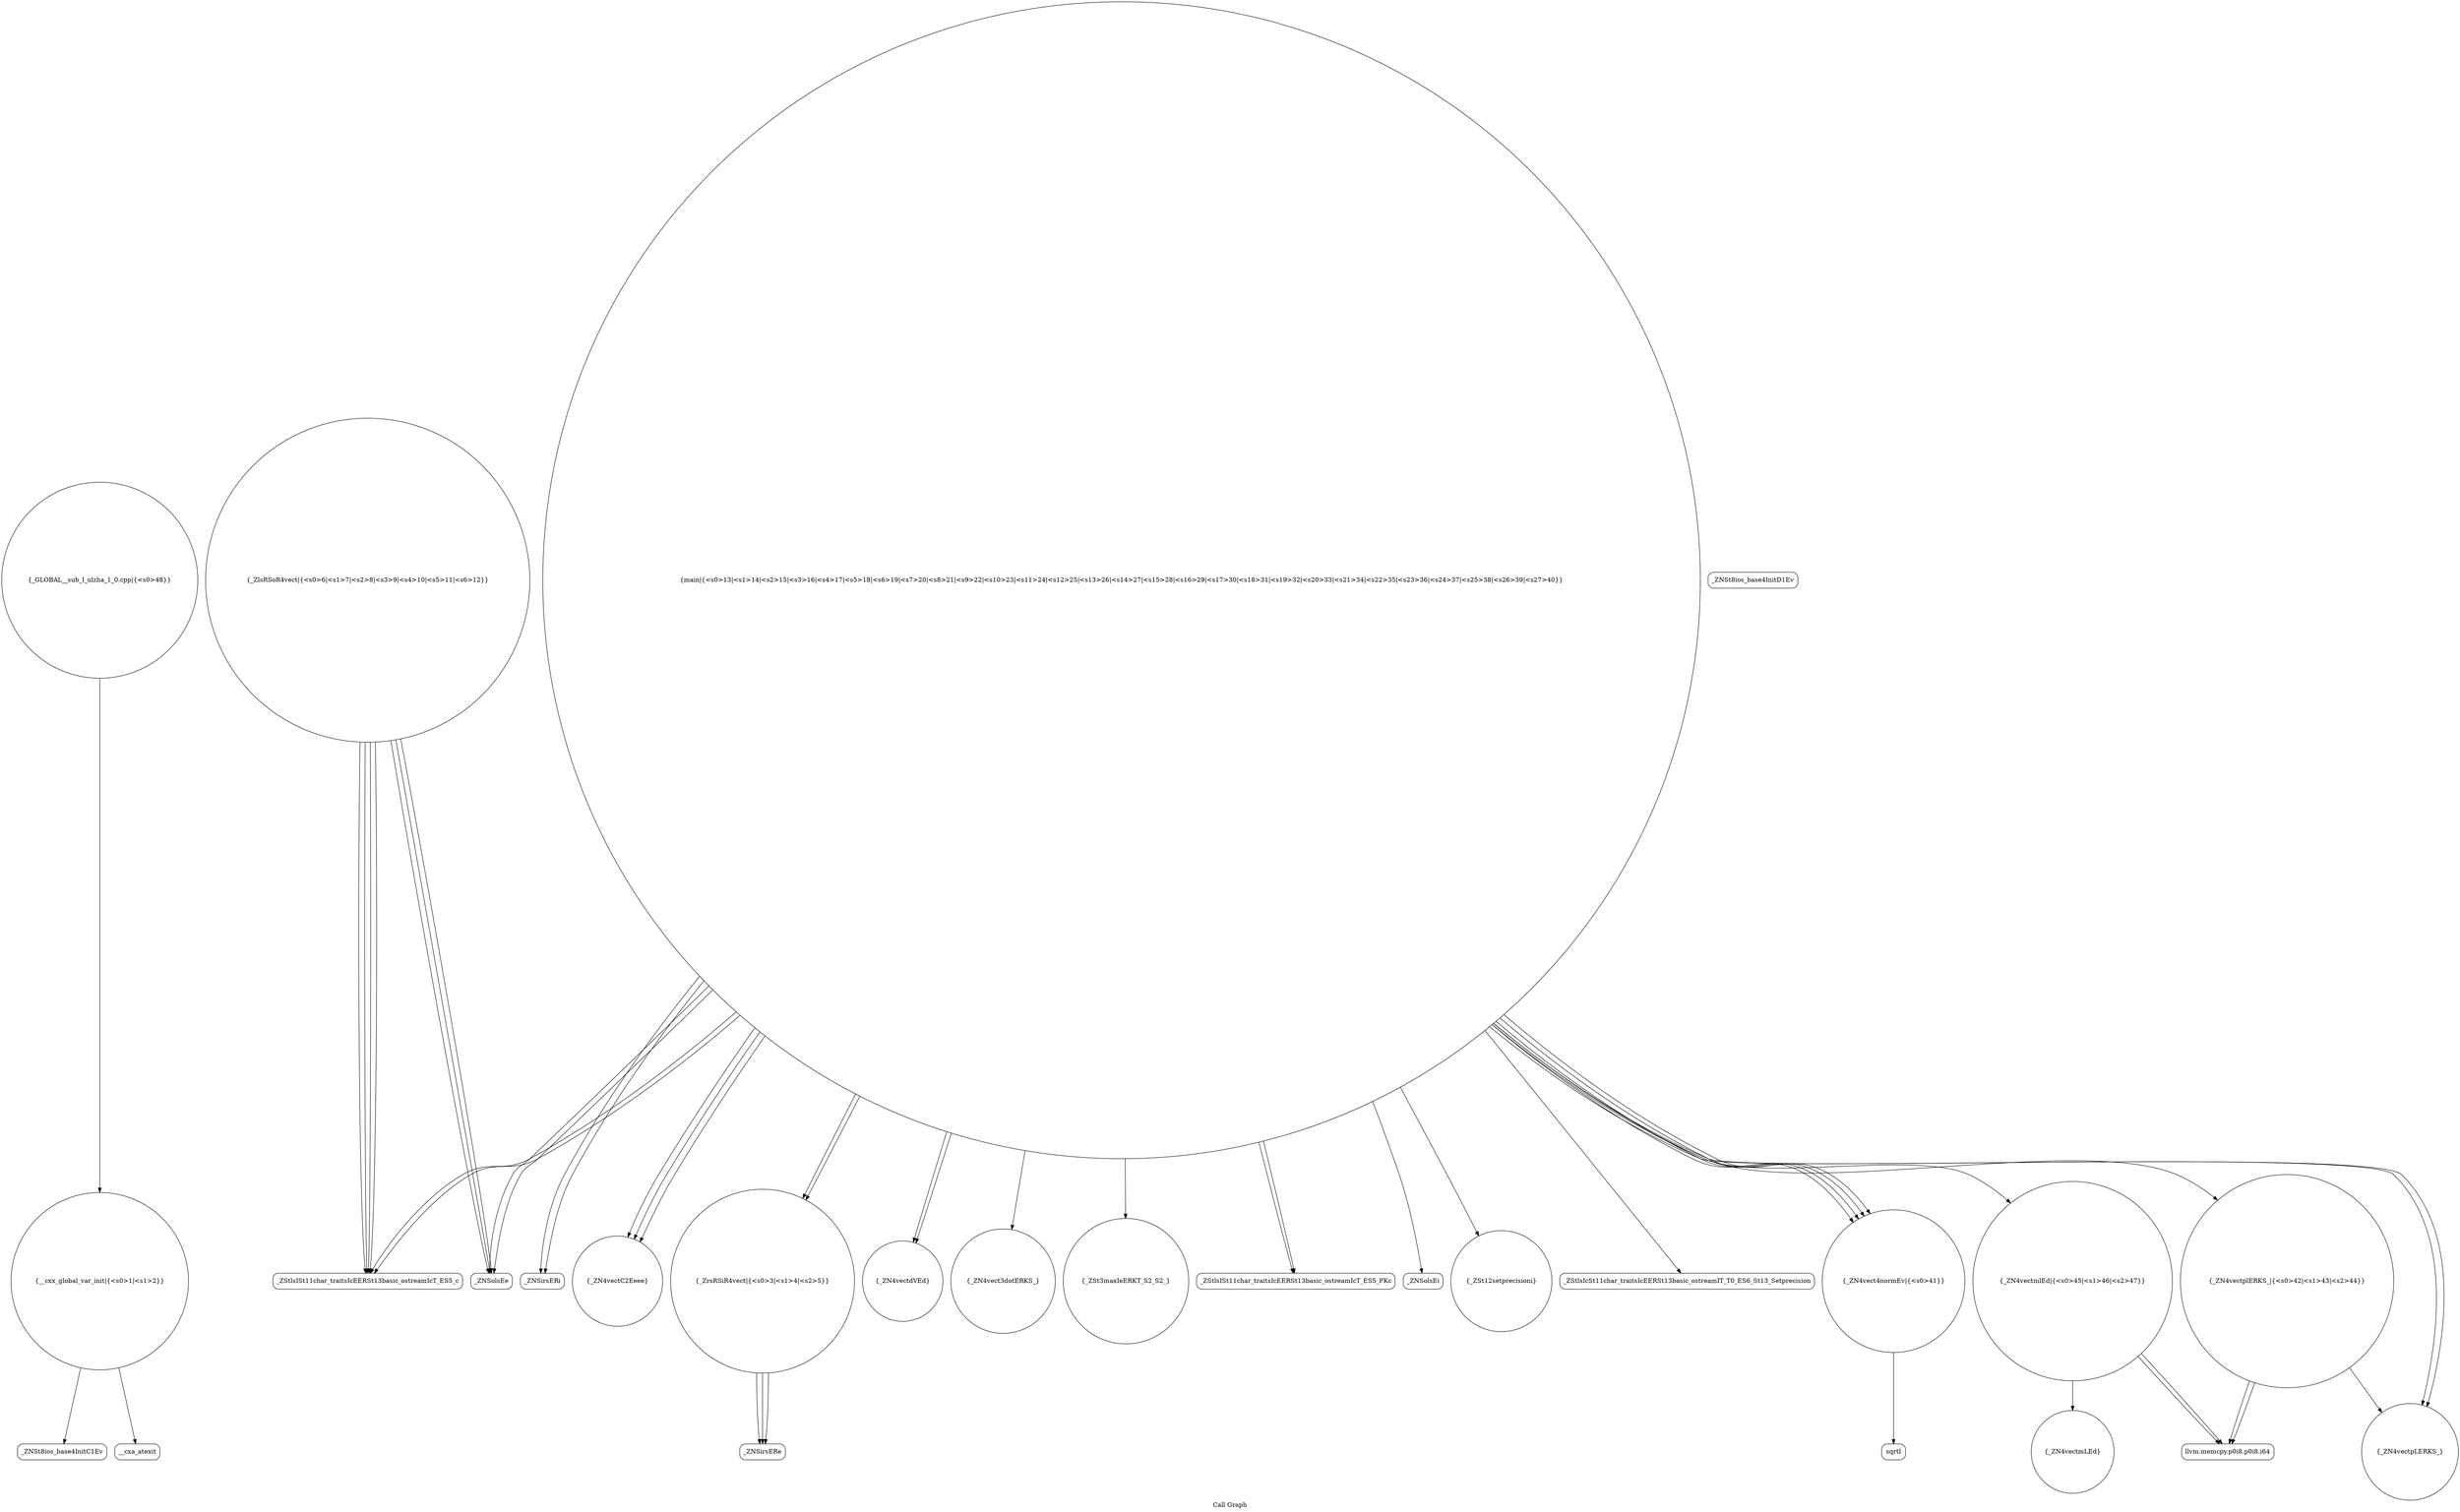 digraph "Call Graph" {
	label="Call Graph";

	Node0x5629060b34b0 [shape=record,shape=circle,label="{__cxx_global_var_init|{<s0>1|<s1>2}}"];
	Node0x5629060b34b0:s0 -> Node0x5629060b3940[color=black];
	Node0x5629060b34b0:s1 -> Node0x5629060b3a40[color=black];
	Node0x5629060b45c0 [shape=record,shape=circle,label="{_GLOBAL__sub_I_ulzha_1_0.cpp|{<s0>48}}"];
	Node0x5629060b45c0:s0 -> Node0x5629060b34b0[color=black];
	Node0x5629060b3c40 [shape=record,shape=Mrecord,label="{_ZStlsISt11char_traitsIcEERSt13basic_ostreamIcT_ES5_c}"];
	Node0x5629060b3fc0 [shape=record,shape=circle,label="{_ZN4vect4normEv|{<s0>41}}"];
	Node0x5629060b3fc0:s0 -> Node0x5629060b4440[color=black];
	Node0x5629060b4340 [shape=record,shape=circle,label="{_ZN4vectplERKS_|{<s0>42|<s1>43|<s2>44}}"];
	Node0x5629060b4340:s0 -> Node0x5629060b44c0[color=black];
	Node0x5629060b4340:s1 -> Node0x5629060b3ec0[color=black];
	Node0x5629060b4340:s2 -> Node0x5629060b44c0[color=black];
	Node0x5629060b39c0 [shape=record,shape=Mrecord,label="{_ZNSt8ios_base4InitD1Ev}"];
	Node0x5629060b3d40 [shape=record,shape=circle,label="{main|{<s0>13|<s1>14|<s2>15|<s3>16|<s4>17|<s5>18|<s6>19|<s7>20|<s8>21|<s9>22|<s10>23|<s11>24|<s12>25|<s13>26|<s14>27|<s15>28|<s16>29|<s17>30|<s18>31|<s19>32|<s20>33|<s21>34|<s22>35|<s23>36|<s24>37|<s25>38|<s26>39|<s27>40}}"];
	Node0x5629060b3d40:s0 -> Node0x5629060b3dc0[color=black];
	Node0x5629060b3d40:s1 -> Node0x5629060b3e40[color=black];
	Node0x5629060b3d40:s2 -> Node0x5629060b3e40[color=black];
	Node0x5629060b3d40:s3 -> Node0x5629060b3e40[color=black];
	Node0x5629060b3d40:s4 -> Node0x5629060b3dc0[color=black];
	Node0x5629060b3d40:s5 -> Node0x5629060b3ac0[color=black];
	Node0x5629060b3d40:s6 -> Node0x5629060b3ec0[color=black];
	Node0x5629060b3d40:s7 -> Node0x5629060b3ac0[color=black];
	Node0x5629060b3d40:s8 -> Node0x5629060b3ec0[color=black];
	Node0x5629060b3d40:s9 -> Node0x5629060b3f40[color=black];
	Node0x5629060b3d40:s10 -> Node0x5629060b3f40[color=black];
	Node0x5629060b3d40:s11 -> Node0x5629060b3fc0[color=black];
	Node0x5629060b3d40:s12 -> Node0x5629060b40c0[color=black];
	Node0x5629060b3d40:s13 -> Node0x5629060b3fc0[color=black];
	Node0x5629060b3d40:s14 -> Node0x5629060b4040[color=black];
	Node0x5629060b3d40:s15 -> Node0x5629060b3fc0[color=black];
	Node0x5629060b3d40:s16 -> Node0x5629060b41c0[color=black];
	Node0x5629060b3d40:s17 -> Node0x5629060b4240[color=black];
	Node0x5629060b3d40:s18 -> Node0x5629060b41c0[color=black];
	Node0x5629060b3d40:s19 -> Node0x5629060b42c0[color=black];
	Node0x5629060b3d40:s20 -> Node0x5629060b4140[color=black];
	Node0x5629060b3d40:s21 -> Node0x5629060b43c0[color=black];
	Node0x5629060b3d40:s22 -> Node0x5629060b4340[color=black];
	Node0x5629060b3d40:s23 -> Node0x5629060b3fc0[color=black];
	Node0x5629060b3d40:s24 -> Node0x5629060b3cc0[color=black];
	Node0x5629060b3d40:s25 -> Node0x5629060b3c40[color=black];
	Node0x5629060b3d40:s26 -> Node0x5629060b3cc0[color=black];
	Node0x5629060b3d40:s27 -> Node0x5629060b3c40[color=black];
	Node0x5629060b40c0 [shape=record,shape=circle,label="{_ZN4vect3dotERKS_}"];
	Node0x5629060b4440 [shape=record,shape=Mrecord,label="{sqrtl}"];
	Node0x5629060b3ac0 [shape=record,shape=circle,label="{_ZrsRSiR4vect|{<s0>3|<s1>4|<s2>5}}"];
	Node0x5629060b3ac0:s0 -> Node0x5629060b3b40[color=black];
	Node0x5629060b3ac0:s1 -> Node0x5629060b3b40[color=black];
	Node0x5629060b3ac0:s2 -> Node0x5629060b3b40[color=black];
	Node0x5629060b3e40 [shape=record,shape=circle,label="{_ZN4vectC2Eeee}"];
	Node0x5629060b41c0 [shape=record,shape=Mrecord,label="{_ZStlsISt11char_traitsIcEERSt13basic_ostreamIcT_ES5_PKc}"];
	Node0x5629060b4540 [shape=record,shape=circle,label="{_ZN4vectmLEd}"];
	Node0x5629060b3bc0 [shape=record,shape=circle,label="{_ZlsRSoR4vect|{<s0>6|<s1>7|<s2>8|<s3>9|<s4>10|<s5>11|<s6>12}}"];
	Node0x5629060b3bc0:s0 -> Node0x5629060b3c40[color=black];
	Node0x5629060b3bc0:s1 -> Node0x5629060b3cc0[color=black];
	Node0x5629060b3bc0:s2 -> Node0x5629060b3c40[color=black];
	Node0x5629060b3bc0:s3 -> Node0x5629060b3cc0[color=black];
	Node0x5629060b3bc0:s4 -> Node0x5629060b3c40[color=black];
	Node0x5629060b3bc0:s5 -> Node0x5629060b3cc0[color=black];
	Node0x5629060b3bc0:s6 -> Node0x5629060b3c40[color=black];
	Node0x5629060b3f40 [shape=record,shape=circle,label="{_ZN4vectdVEd}"];
	Node0x5629060b42c0 [shape=record,shape=circle,label="{_ZSt12setprecisioni}"];
	Node0x5629060b3940 [shape=record,shape=Mrecord,label="{_ZNSt8ios_base4InitC1Ev}"];
	Node0x5629060b3cc0 [shape=record,shape=Mrecord,label="{_ZNSolsEe}"];
	Node0x5629060b4040 [shape=record,shape=circle,label="{_ZSt3maxIeERKT_S2_S2_}"];
	Node0x5629060b43c0 [shape=record,shape=circle,label="{_ZN4vectmlEd|{<s0>45|<s1>46|<s2>47}}"];
	Node0x5629060b43c0:s0 -> Node0x5629060b44c0[color=black];
	Node0x5629060b43c0:s1 -> Node0x5629060b4540[color=black];
	Node0x5629060b43c0:s2 -> Node0x5629060b44c0[color=black];
	Node0x5629060b3a40 [shape=record,shape=Mrecord,label="{__cxa_atexit}"];
	Node0x5629060b3dc0 [shape=record,shape=Mrecord,label="{_ZNSirsERi}"];
	Node0x5629060b4140 [shape=record,shape=Mrecord,label="{_ZStlsIcSt11char_traitsIcEERSt13basic_ostreamIT_T0_ES6_St13_Setprecision}"];
	Node0x5629060b44c0 [shape=record,shape=Mrecord,label="{llvm.memcpy.p0i8.p0i8.i64}"];
	Node0x5629060b3b40 [shape=record,shape=Mrecord,label="{_ZNSirsERe}"];
	Node0x5629060b3ec0 [shape=record,shape=circle,label="{_ZN4vectpLERKS_}"];
	Node0x5629060b4240 [shape=record,shape=Mrecord,label="{_ZNSolsEi}"];
}
